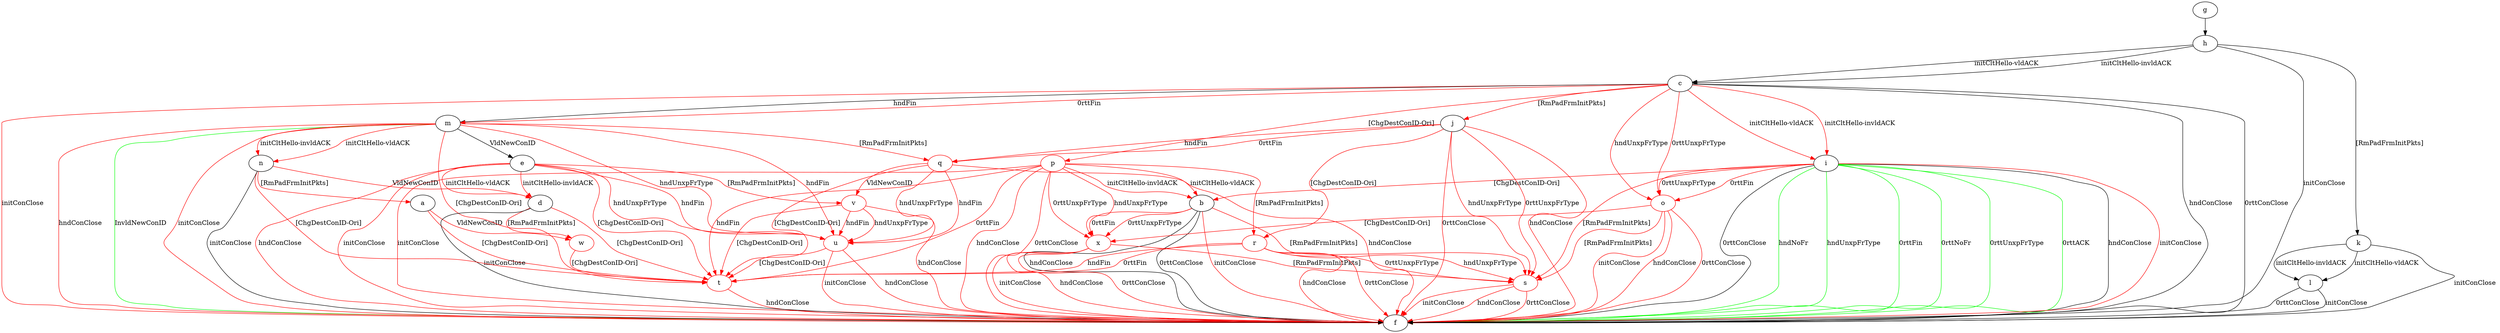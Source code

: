 digraph "" {
	t	[color=red];
	a -> t	[key=0,
		color=red,
		label="[ChgDestConID-Ori] "];
	w	[color=red];
	a -> w	[key=0,
		color=red,
		label="VldNewConID "];
	b -> f	[key=0,
		label="hndConClose "];
	b -> f	[key=1,
		label="0rttConClose "];
	b -> f	[key=2,
		color=red,
		label="initConClose "];
	s	[color=red];
	b -> s	[key=0,
		color=red,
		label="[RmPadFrmInitPkts] "];
	x	[color=red];
	b -> x	[key=0,
		color=red,
		label="0rttFin "];
	b -> x	[key=1,
		color=red,
		label="0rttUnxpFrType "];
	c -> f	[key=0,
		label="hndConClose "];
	c -> f	[key=1,
		label="0rttConClose "];
	c -> f	[key=2,
		color=red,
		label="initConClose "];
	c -> i	[key=0,
		color=red,
		label="initCltHello-vldACK "];
	c -> i	[key=1,
		color=red,
		label="initCltHello-invldACK "];
	c -> j	[key=0,
		color=red,
		label="[RmPadFrmInitPkts] "];
	c -> m	[key=0,
		label="hndFin "];
	c -> m	[key=1,
		color=red,
		label="0rttFin "];
	o	[color=red];
	c -> o	[key=0,
		color=red,
		label="hndUnxpFrType "];
	c -> o	[key=1,
		color=red,
		label="0rttUnxpFrType "];
	p	[color=red];
	c -> p	[key=0,
		color=red,
		label="[ChgDestConID-Ori] "];
	d -> f	[key=0,
		label="initConClose "];
	d -> t	[key=0,
		color=red,
		label="[ChgDestConID-Ori] "];
	d -> w	[key=0,
		color=red,
		label="[RmPadFrmInitPkts] "];
	e -> d	[key=0,
		color=red,
		label="initCltHello-vldACK "];
	e -> d	[key=1,
		color=red,
		label="initCltHello-invldACK "];
	e -> f	[key=0,
		color=red,
		label="initConClose "];
	e -> f	[key=1,
		color=red,
		label="hndConClose "];
	e -> t	[key=0,
		color=red,
		label="[ChgDestConID-Ori] "];
	u	[color=red];
	e -> u	[key=0,
		color=red,
		label="hndFin "];
	e -> u	[key=1,
		color=red,
		label="hndUnxpFrType "];
	v	[color=red];
	e -> v	[key=0,
		color=red,
		label="[RmPadFrmInitPkts] "];
	g -> h	[key=0];
	h -> c	[key=0,
		label="initCltHello-vldACK "];
	h -> c	[key=1,
		label="initCltHello-invldACK "];
	h -> f	[key=0,
		label="initConClose "];
	h -> k	[key=0,
		label="[RmPadFrmInitPkts] "];
	i -> b	[key=0,
		color=red,
		label="[ChgDestConID-Ori] "];
	i -> f	[key=0,
		label="hndConClose "];
	i -> f	[key=1,
		label="0rttConClose "];
	i -> f	[key=2,
		color=green,
		label="hndNoFr "];
	i -> f	[key=3,
		color=green,
		label="hndUnxpFrType "];
	i -> f	[key=4,
		color=green,
		label="0rttFin "];
	i -> f	[key=5,
		color=green,
		label="0rttNoFr "];
	i -> f	[key=6,
		color=green,
		label="0rttUnxpFrType "];
	i -> f	[key=7,
		color=green,
		label="0rttACK "];
	i -> f	[key=8,
		color=red,
		label="initConClose "];
	i -> o	[key=0,
		color=red,
		label="0rttFin "];
	i -> o	[key=1,
		color=red,
		label="0rttUnxpFrType "];
	i -> s	[key=0,
		color=red,
		label="[RmPadFrmInitPkts] "];
	j -> f	[key=0,
		color=red,
		label="hndConClose "];
	j -> f	[key=1,
		color=red,
		label="0rttConClose "];
	q	[color=red];
	j -> q	[key=0,
		color=red,
		label="hndFin "];
	j -> q	[key=1,
		color=red,
		label="0rttFin "];
	r	[color=red];
	j -> r	[key=0,
		color=red,
		label="[ChgDestConID-Ori] "];
	j -> s	[key=0,
		color=red,
		label="hndUnxpFrType "];
	j -> s	[key=1,
		color=red,
		label="0rttUnxpFrType "];
	k -> f	[key=0,
		label="initConClose "];
	k -> l	[key=0,
		label="initCltHello-vldACK "];
	k -> l	[key=1,
		label="initCltHello-invldACK "];
	l -> f	[key=0,
		label="initConClose "];
	l -> f	[key=1,
		label="0rttConClose "];
	m -> e	[key=0,
		label="VldNewConID "];
	m -> f	[key=0,
		color=green,
		label="InvldNewConID "];
	m -> f	[key=1,
		color=red,
		label="initConClose "];
	m -> f	[key=2,
		color=red,
		label="hndConClose "];
	m -> n	[key=0,
		color=red,
		label="initCltHello-vldACK "];
	m -> n	[key=1,
		color=red,
		label="initCltHello-invldACK "];
	m -> q	[key=0,
		color=red,
		label="[RmPadFrmInitPkts] "];
	m -> t	[key=0,
		color=red,
		label="[ChgDestConID-Ori] "];
	m -> u	[key=0,
		color=red,
		label="hndFin "];
	m -> u	[key=1,
		color=red,
		label="hndUnxpFrType "];
	n -> a	[key=0,
		color=red,
		label="[RmPadFrmInitPkts] "];
	n -> d	[key=0,
		color=red,
		label="VldNewConID "];
	n -> f	[key=0,
		label="initConClose "];
	n -> t	[key=0,
		color=red,
		label="[ChgDestConID-Ori] "];
	o -> f	[key=0,
		color=red,
		label="initConClose "];
	o -> f	[key=1,
		color=red,
		label="hndConClose "];
	o -> f	[key=2,
		color=red,
		label="0rttConClose "];
	o -> s	[key=0,
		color=red,
		label="[RmPadFrmInitPkts] "];
	o -> x	[key=0,
		color=red,
		label="[ChgDestConID-Ori] "];
	p -> b	[key=0,
		color=red,
		label="initCltHello-vldACK "];
	p -> b	[key=1,
		color=red,
		label="initCltHello-invldACK "];
	p -> f	[key=0,
		color=red,
		label="initConClose "];
	p -> f	[key=1,
		color=red,
		label="hndConClose "];
	p -> f	[key=2,
		color=red,
		label="0rttConClose "];
	p -> r	[key=0,
		color=red,
		label="[RmPadFrmInitPkts] "];
	p -> t	[key=0,
		color=red,
		label="hndFin "];
	p -> t	[key=1,
		color=red,
		label="0rttFin "];
	p -> x	[key=0,
		color=red,
		label="hndUnxpFrType "];
	p -> x	[key=1,
		color=red,
		label="0rttUnxpFrType "];
	q -> f	[key=0,
		color=red,
		label="hndConClose "];
	q -> t	[key=0,
		color=red,
		label="[ChgDestConID-Ori] "];
	q -> u	[key=0,
		color=red,
		label="hndFin "];
	q -> u	[key=1,
		color=red,
		label="hndUnxpFrType "];
	q -> v	[key=0,
		color=red,
		label="VldNewConID "];
	r -> f	[key=0,
		color=red,
		label="hndConClose "];
	r -> f	[key=1,
		color=red,
		label="0rttConClose "];
	r -> s	[key=0,
		color=red,
		label="hndUnxpFrType "];
	r -> s	[key=1,
		color=red,
		label="0rttUnxpFrType "];
	r -> t	[key=0,
		color=red,
		label="hndFin "];
	r -> t	[key=1,
		color=red,
		label="0rttFin "];
	s -> f	[key=0,
		color=red,
		label="initConClose "];
	s -> f	[key=1,
		color=red,
		label="hndConClose "];
	s -> f	[key=2,
		color=red,
		label="0rttConClose "];
	t -> f	[key=0,
		color=red,
		label="hndConClose "];
	u -> f	[key=0,
		color=red,
		label="initConClose "];
	u -> f	[key=1,
		color=red,
		label="hndConClose "];
	u -> t	[key=0,
		color=red,
		label="[ChgDestConID-Ori] "];
	v -> f	[key=0,
		color=red,
		label="hndConClose "];
	v -> t	[key=0,
		color=red,
		label="[ChgDestConID-Ori] "];
	v -> u	[key=0,
		color=red,
		label="hndFin "];
	v -> u	[key=1,
		color=red,
		label="hndUnxpFrType "];
	w -> t	[key=0,
		color=red,
		label="[ChgDestConID-Ori] "];
	x -> f	[key=0,
		color=red,
		label="initConClose "];
	x -> f	[key=1,
		color=red,
		label="hndConClose "];
	x -> f	[key=2,
		color=red,
		label="0rttConClose "];
	x -> s	[key=0,
		color=red,
		label="[RmPadFrmInitPkts] "];
}
